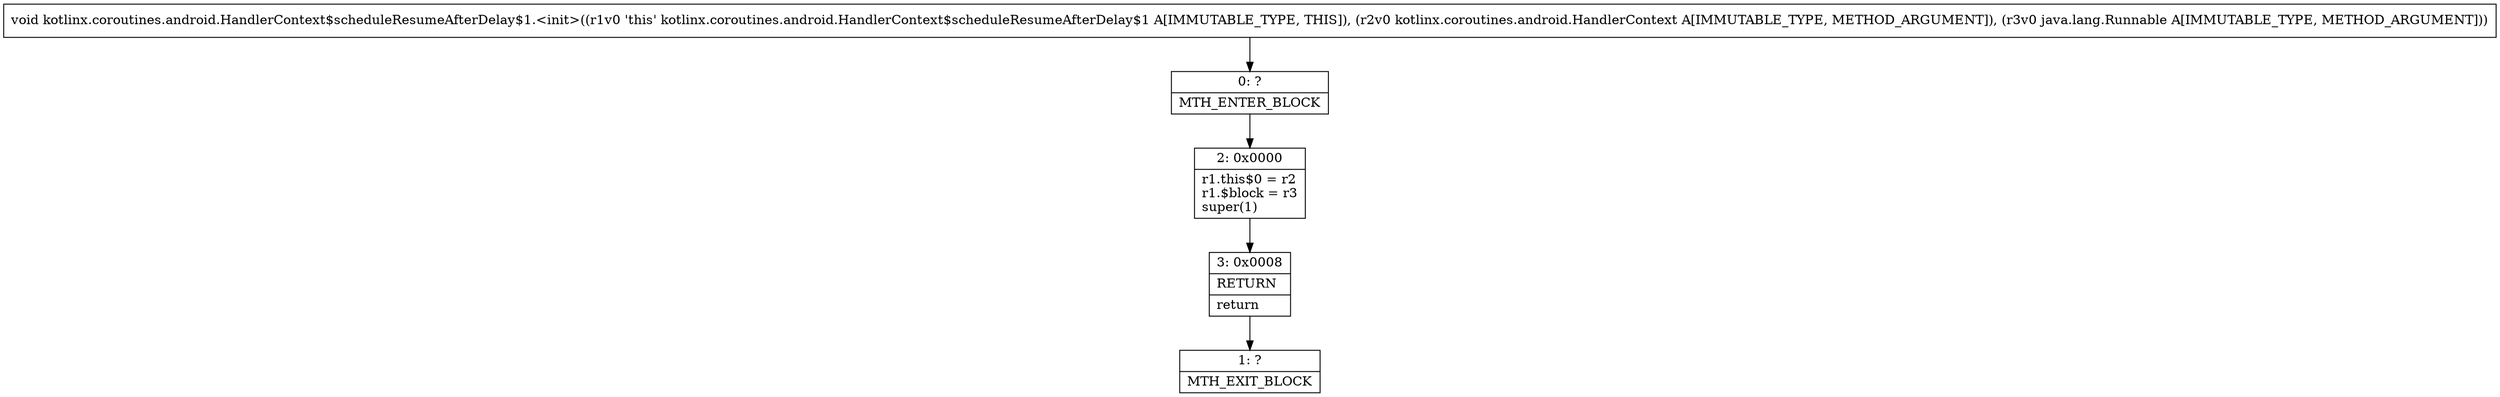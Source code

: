 digraph "CFG forkotlinx.coroutines.android.HandlerContext$scheduleResumeAfterDelay$1.\<init\>(Lkotlinx\/coroutines\/android\/HandlerContext;Ljava\/lang\/Runnable;)V" {
Node_0 [shape=record,label="{0\:\ ?|MTH_ENTER_BLOCK\l}"];
Node_2 [shape=record,label="{2\:\ 0x0000|r1.this$0 = r2\lr1.$block = r3\lsuper(1)\l}"];
Node_3 [shape=record,label="{3\:\ 0x0008|RETURN\l|return\l}"];
Node_1 [shape=record,label="{1\:\ ?|MTH_EXIT_BLOCK\l}"];
MethodNode[shape=record,label="{void kotlinx.coroutines.android.HandlerContext$scheduleResumeAfterDelay$1.\<init\>((r1v0 'this' kotlinx.coroutines.android.HandlerContext$scheduleResumeAfterDelay$1 A[IMMUTABLE_TYPE, THIS]), (r2v0 kotlinx.coroutines.android.HandlerContext A[IMMUTABLE_TYPE, METHOD_ARGUMENT]), (r3v0 java.lang.Runnable A[IMMUTABLE_TYPE, METHOD_ARGUMENT])) }"];
MethodNode -> Node_0;Node_0 -> Node_2;
Node_2 -> Node_3;
Node_3 -> Node_1;
}

